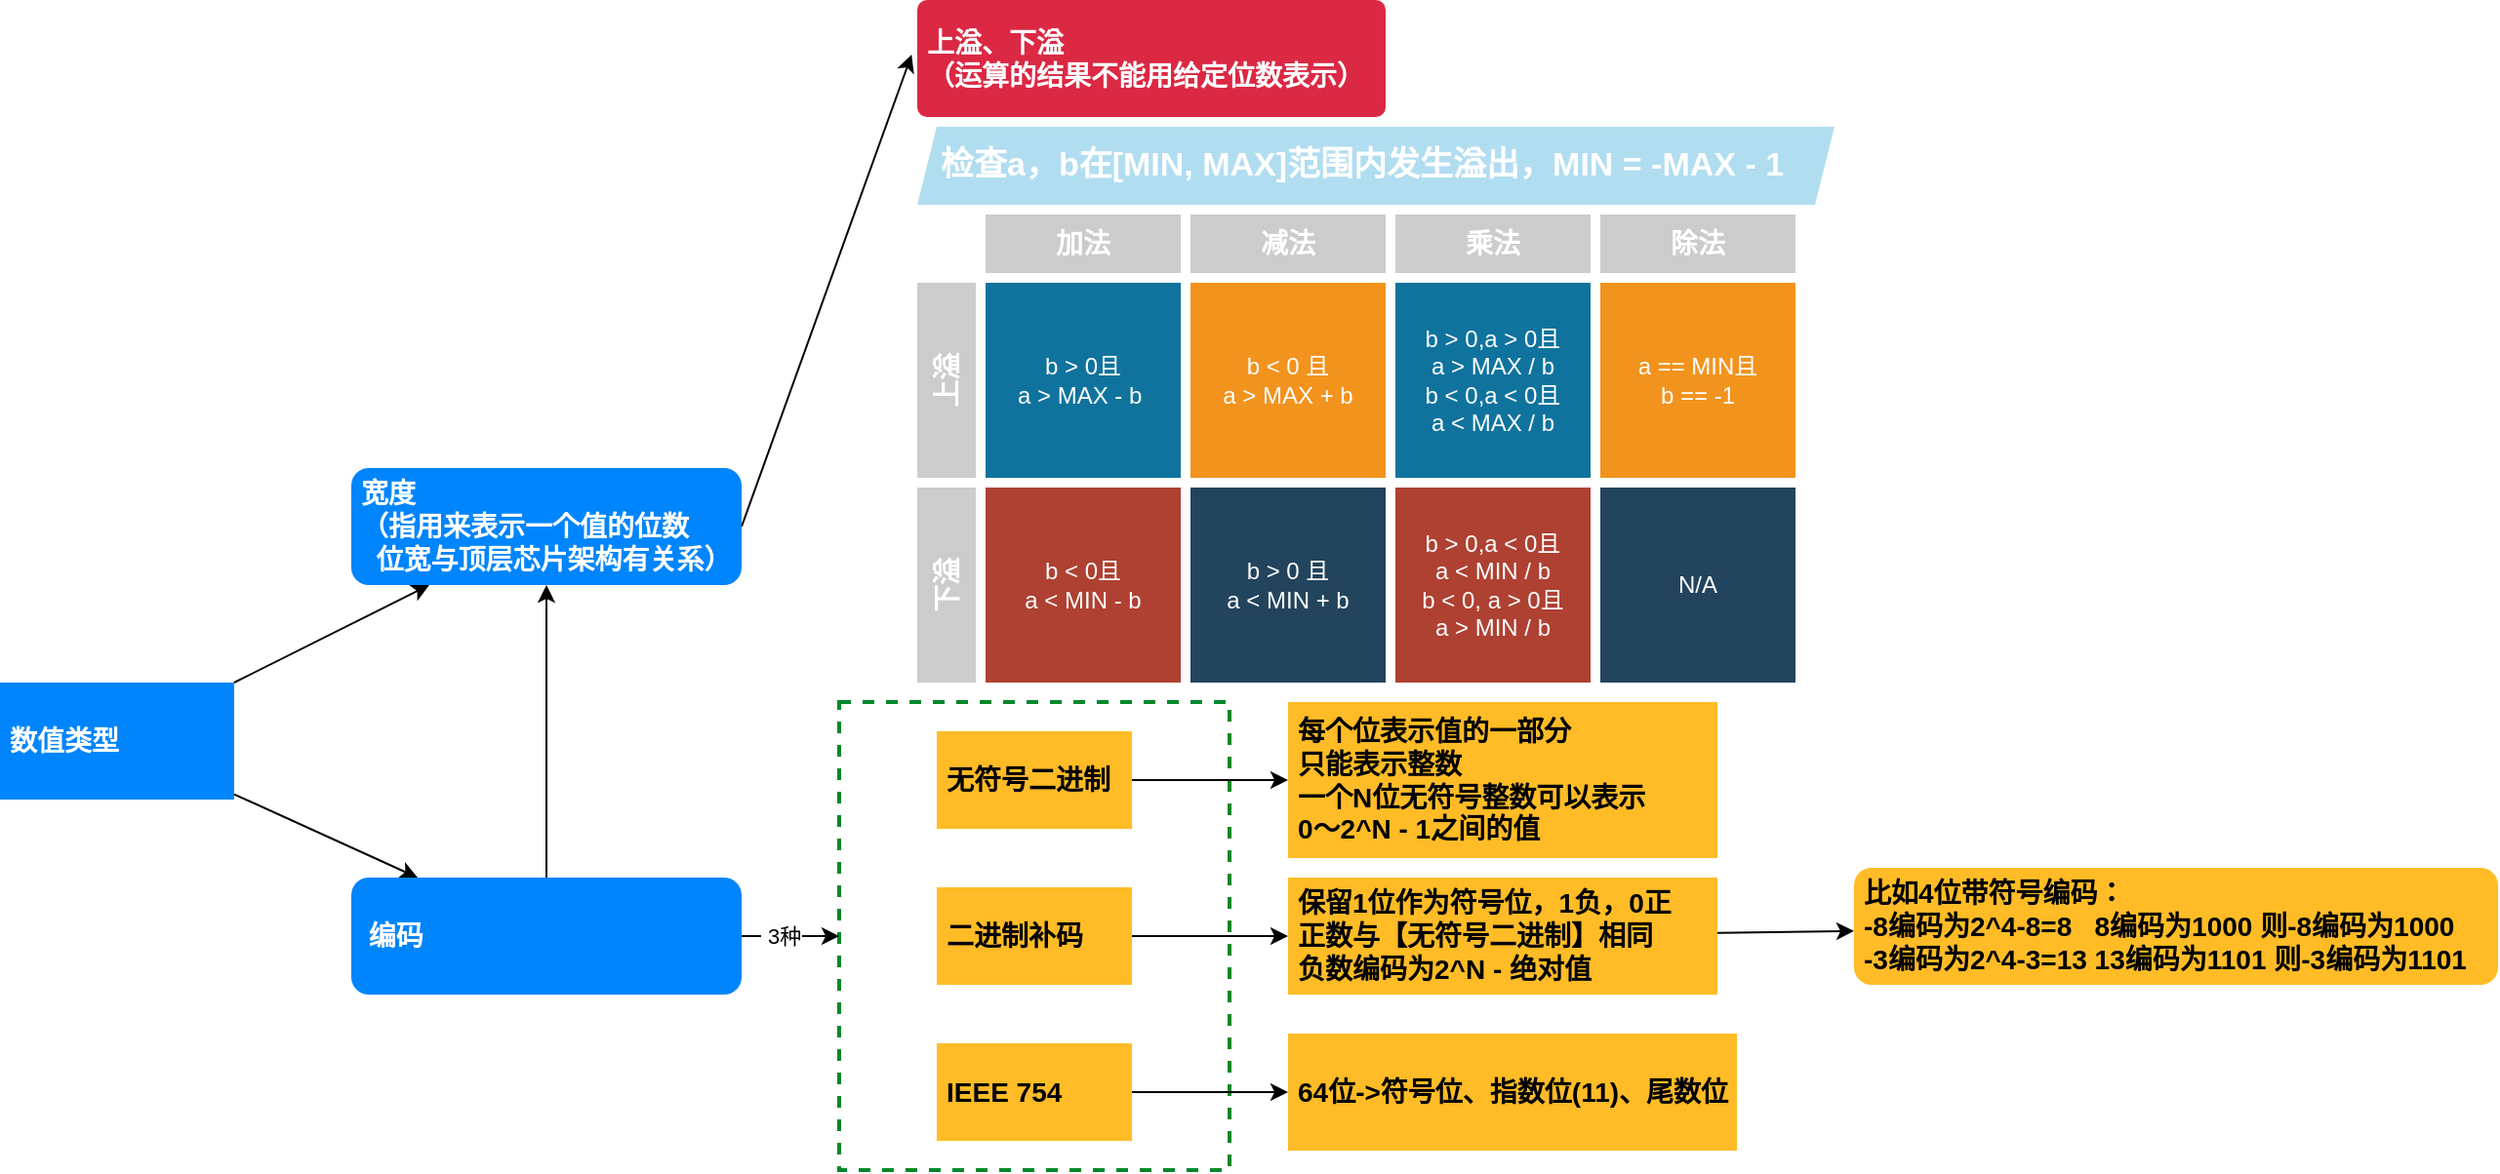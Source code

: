 <mxfile>
    <diagram id="iIM0AvENO1vY3d9XulM-" name="Page-1">
        <mxGraphModel dx="586" dy="1714" grid="1" gridSize="10" guides="1" tooltips="1" connect="1" arrows="1" fold="1" page="1" pageScale="1" pageWidth="850" pageHeight="1100" background="#ffffff" math="0" shadow="0">
            <root>
                <mxCell id="0"/>
                <mxCell id="1" parent="0"/>
                <mxCell id="13" value="" style="fontStyle=0;verticalAlign=top;align=center;spacingTop=-2;fillColor=none;rounded=0;whiteSpace=wrap;html=1;strokeColor=#00882B;strokeWidth=2;dashed=1;container=1;collapsible=0;expand=0;recursiveResize=0;" parent="1" vertex="1">
                    <mxGeometry x="520" y="280" width="200" height="240" as="geometry"/>
                </mxCell>
                <mxCell id="4" value="" style="edgeStyle=none;html=1;" parent="1" source="2" target="3" edge="1">
                    <mxGeometry relative="1" as="geometry"/>
                </mxCell>
                <mxCell id="6" value="" style="edgeStyle=none;html=1;" parent="1" source="2" target="5" edge="1">
                    <mxGeometry relative="1" as="geometry"/>
                </mxCell>
                <mxCell id="2" value="数值类型" style="whiteSpace=wrap;html=1;fontSize=14;align=left;fillColor=#0085FC;strokeColor=none;fontColor=#FFFFFF;shadow=0;dashed=0;strokeWidth=1;spacingLeft=0;fontStyle=1;spacing=5;" parent="1" vertex="1">
                    <mxGeometry x="90" y="270" width="120" height="60" as="geometry"/>
                </mxCell>
                <mxCell id="24" style="edgeStyle=none;html=1;exitX=1;exitY=0.5;exitDx=0;exitDy=0;entryX=-0.012;entryY=0.467;entryDx=0;entryDy=0;entryPerimeter=0;" parent="1" source="3" target="23" edge="1">
                    <mxGeometry relative="1" as="geometry"/>
                </mxCell>
                <mxCell id="3" value="宽度&lt;br&gt;（指用来表示一个值的位数&lt;br&gt;&amp;nbsp; 位宽与顶层芯片架构有关系）" style="rounded=1;whiteSpace=wrap;html=1;fontSize=14;align=left;fillColor=#0085FC;strokeColor=none;fontColor=#FFFFFF;shadow=0;dashed=0;strokeWidth=1;spacingLeft=0;fontStyle=1;spacing=5;" parent="1" vertex="1">
                    <mxGeometry x="270" y="160" width="200" height="60" as="geometry"/>
                </mxCell>
                <mxCell id="7" style="edgeStyle=none;html=1;exitX=0.5;exitY=0;exitDx=0;exitDy=0;entryX=0.5;entryY=1;entryDx=0;entryDy=0;" parent="1" source="5" target="3" edge="1">
                    <mxGeometry relative="1" as="geometry"/>
                </mxCell>
                <mxCell id="15" style="edgeStyle=none;html=1;exitX=1;exitY=0.5;exitDx=0;exitDy=0;entryX=0;entryY=0.5;entryDx=0;entryDy=0;" parent="1" source="5" target="13" edge="1">
                    <mxGeometry relative="1" as="geometry"/>
                </mxCell>
                <mxCell id="16" value="&amp;nbsp;3种" style="edgeLabel;html=1;align=center;verticalAlign=middle;resizable=0;points=[];" parent="15" vertex="1" connectable="0">
                    <mxGeometry x="-0.48" y="-3" relative="1" as="geometry">
                        <mxPoint x="7" y="-3" as="offset"/>
                    </mxGeometry>
                </mxCell>
                <mxCell id="5" value="&amp;nbsp;编码" style="rounded=1;whiteSpace=wrap;html=1;fontSize=14;align=left;fillColor=#0085FC;strokeColor=none;fontColor=#FFFFFF;shadow=0;dashed=0;strokeWidth=1;spacingLeft=0;fontStyle=1;spacing=5;" parent="1" vertex="1">
                    <mxGeometry x="270" y="370" width="200" height="60" as="geometry"/>
                </mxCell>
                <mxCell id="18" value="" style="edgeStyle=none;html=1;" parent="1" source="10" target="17" edge="1">
                    <mxGeometry relative="1" as="geometry"/>
                </mxCell>
                <mxCell id="10" value="无符号二进制" style="whiteSpace=wrap;html=1;fontSize=14;align=left;fillColor=#FFBC26;strokeColor=none;fontColor=#000000;shadow=0;dashed=0;strokeWidth=1;spacingLeft=0;fontStyle=1;spacing=5;" parent="1" vertex="1">
                    <mxGeometry x="570" y="295" width="100" height="50" as="geometry"/>
                </mxCell>
                <mxCell id="20" value="" style="edgeStyle=none;html=1;" parent="1" source="11" target="19" edge="1">
                    <mxGeometry relative="1" as="geometry"/>
                </mxCell>
                <mxCell id="11" value="二进制补码" style="whiteSpace=wrap;html=1;fontSize=14;align=left;fillColor=#FFBC26;strokeColor=none;fontColor=#000000;shadow=0;dashed=0;strokeWidth=1;spacingLeft=0;fontStyle=1;spacing=5;" parent="1" vertex="1">
                    <mxGeometry x="570" y="375" width="100" height="50" as="geometry"/>
                </mxCell>
                <mxCell id="49" value="" style="edgeStyle=none;html=1;" parent="1" source="12" target="48" edge="1">
                    <mxGeometry relative="1" as="geometry"/>
                </mxCell>
                <mxCell id="12" value="IEEE 754" style="whiteSpace=wrap;html=1;fontSize=14;align=left;fillColor=#FFBC26;strokeColor=none;fontColor=#000000;shadow=0;dashed=0;strokeWidth=1;spacingLeft=0;fontStyle=1;spacing=5;" parent="1" vertex="1">
                    <mxGeometry x="570" y="455" width="100" height="50" as="geometry"/>
                </mxCell>
                <mxCell id="17" value="每个位表示值的一部分&lt;br&gt;只能表示整数&lt;br&gt;一个N位无符号整数可以表示&lt;br&gt;0～2^N - 1之间的值" style="whiteSpace=wrap;html=1;fontSize=14;align=left;fillColor=#FFBC26;strokeColor=none;fontColor=#000000;shadow=0;dashed=0;strokeWidth=1;spacingLeft=0;fontStyle=1;spacing=5;" parent="1" vertex="1">
                    <mxGeometry x="750" y="280" width="220" height="80" as="geometry"/>
                </mxCell>
                <mxCell id="22" value="" style="edgeStyle=none;html=1;" parent="1" source="19" target="21" edge="1">
                    <mxGeometry relative="1" as="geometry"/>
                </mxCell>
                <mxCell id="19" value="保留1位作为符号位，1负，0正&lt;br&gt;正数与【无符号二进制】相同&lt;br&gt;负数编码为2^N - 绝对值" style="whiteSpace=wrap;html=1;fontSize=14;align=left;fillColor=#FFBC26;strokeColor=none;fontColor=#000000;shadow=0;dashed=0;strokeWidth=1;spacingLeft=0;fontStyle=1;spacing=5;" parent="1" vertex="1">
                    <mxGeometry x="750" y="370" width="220" height="60" as="geometry"/>
                </mxCell>
                <mxCell id="21" value="比如4位带符号编码：&lt;br&gt;-8编码为2^4-8=8&amp;nbsp; &amp;nbsp;8编码为1000 则-8编码为1000&lt;br&gt;-3编码为2^4-3=13 13编码为1101 则-3编码为1101" style="rounded=1;whiteSpace=wrap;html=1;fontSize=14;align=left;fillColor=#FFBC26;strokeColor=none;fontColor=#000000;shadow=0;dashed=0;strokeWidth=1;spacingLeft=0;fontStyle=1;spacing=5;" parent="1" vertex="1">
                    <mxGeometry x="1040" y="365" width="330" height="60" as="geometry"/>
                </mxCell>
                <mxCell id="23" value="上溢、下溢&lt;br&gt;（运算的结果不能用给定位数表示）" style="html=1;shadow=0;dashed=0;shape=mxgraph.bootstrap.rrect;rSize=5;strokeColor=none;strokeWidth=1;fillColor=#DB2843;fontColor=#FFFFFF;whiteSpace=wrap;align=left;verticalAlign=middle;spacingLeft=0;fontStyle=1;fontSize=14;spacing=5;" parent="1" vertex="1">
                    <mxGeometry x="560" y="-80" width="240" height="60" as="geometry"/>
                </mxCell>
                <mxCell id="25" value="b &amp;gt; 0且&lt;br&gt;a &amp;gt; MAX - b&amp;nbsp;" style="html=1;fillColor=#10739E;strokeColor=none;shadow=0;fontSize=12;fontColor=#FFFFFF;align=center;fontStyle=0;whiteSpace=wrap;rounded=0;" parent="1" vertex="1">
                    <mxGeometry x="595" y="65" width="100" height="100" as="geometry"/>
                </mxCell>
                <mxCell id="26" value="b &amp;lt; 0 且&lt;br&gt;a &amp;gt; MAX + b" style="html=1;fillColor=#F2931E;strokeColor=none;shadow=0;fontSize=12;fontColor=#FFFFFF;align=center;fontStyle=0;whiteSpace=wrap;rounded=0;" parent="1" vertex="1">
                    <mxGeometry x="700" y="65" width="100" height="100" as="geometry"/>
                </mxCell>
                <mxCell id="27" value="b &amp;lt; 0且&lt;br&gt;a &amp;lt; MIN - b" style="html=1;fillColor=#AE4132;strokeColor=none;shadow=0;fontSize=12;fontColor=#FFFFFF;align=center;fontStyle=0;whiteSpace=wrap;rounded=0;" parent="1" vertex="1">
                    <mxGeometry x="595" y="170" width="100" height="100" as="geometry"/>
                </mxCell>
                <mxCell id="28" value="b &amp;gt; 0 且&lt;br&gt;a &amp;lt; MIN + b" style="html=1;fillColor=#23445D;strokeColor=none;shadow=0;fontSize=12;fontColor=#FFFFFF;align=center;fontStyle=0;whiteSpace=wrap;rounded=0;" parent="1" vertex="1">
                    <mxGeometry x="700" y="170" width="100" height="100" as="geometry"/>
                </mxCell>
                <mxCell id="29" value="上溢" style="html=1;fillColor=#CCCCCC;strokeColor=none;shadow=0;fontSize=14;fontColor=#FFFFFF;align=center;fontStyle=1;whiteSpace=wrap;horizontal=0;rounded=0;" parent="1" vertex="1">
                    <mxGeometry x="560" y="65" width="30" height="100" as="geometry"/>
                </mxCell>
                <mxCell id="30" value="下溢" style="html=1;fillColor=#CCCCCC;strokeColor=none;shadow=0;fontSize=14;fontColor=#FFFFFF;align=center;fontStyle=1;whiteSpace=wrap;horizontal=0;rounded=0;" parent="1" vertex="1">
                    <mxGeometry x="560" y="170" width="30" height="100" as="geometry"/>
                </mxCell>
                <mxCell id="31" value="加法" style="html=1;fillColor=#CCCCCC;strokeColor=none;shadow=0;fontSize=14;fontColor=#FFFFFF;align=center;fontStyle=1;whiteSpace=wrap;rounded=0;" parent="1" vertex="1">
                    <mxGeometry x="595" y="30" width="100" height="30" as="geometry"/>
                </mxCell>
                <mxCell id="32" value="减法" style="html=1;fillColor=#CCCCCC;strokeColor=none;shadow=0;fontSize=14;fontColor=#FFFFFF;align=center;fontStyle=1;whiteSpace=wrap;rounded=0;" parent="1" vertex="1">
                    <mxGeometry x="700" y="30" width="100" height="30" as="geometry"/>
                </mxCell>
                <mxCell id="37" value="b &amp;gt; 0,a &amp;gt; 0且&lt;br&gt;a &amp;gt; MAX / b&lt;br&gt;b &amp;lt; 0,a &amp;lt; 0且&lt;br&gt;a &amp;lt; MAX / b" style="html=1;fillColor=#10739E;strokeColor=none;shadow=0;fontSize=12;fontColor=#FFFFFF;align=center;fontStyle=0;whiteSpace=wrap;rounded=0;" parent="1" vertex="1">
                    <mxGeometry x="805" y="65" width="100" height="100" as="geometry"/>
                </mxCell>
                <mxCell id="38" value="a == MIN且&lt;br&gt;b == -1" style="html=1;fillColor=#F2931E;strokeColor=none;shadow=0;fontSize=12;fontColor=#FFFFFF;align=center;fontStyle=0;whiteSpace=wrap;rounded=0;" parent="1" vertex="1">
                    <mxGeometry x="910" y="65" width="100" height="100" as="geometry"/>
                </mxCell>
                <mxCell id="39" value="b &amp;gt; 0,a &amp;lt; 0且&lt;br&gt;a &amp;lt; MIN / b&lt;br&gt;b &amp;lt; 0, a &amp;gt; 0且&lt;br&gt;a &amp;gt; MIN / b" style="html=1;fillColor=#AE4132;strokeColor=none;shadow=0;fontSize=12;fontColor=#FFFFFF;align=center;fontStyle=0;whiteSpace=wrap;rounded=0;" parent="1" vertex="1">
                    <mxGeometry x="805" y="170" width="100" height="100" as="geometry"/>
                </mxCell>
                <mxCell id="40" value="N/A" style="html=1;fillColor=#23445D;strokeColor=none;shadow=0;fontSize=12;fontColor=#FFFFFF;align=center;fontStyle=0;whiteSpace=wrap;rounded=0;" parent="1" vertex="1">
                    <mxGeometry x="910" y="170" width="100" height="100" as="geometry"/>
                </mxCell>
                <mxCell id="41" value="乘法" style="html=1;fillColor=#CCCCCC;strokeColor=none;shadow=0;fontSize=14;fontColor=#FFFFFF;align=center;fontStyle=1;whiteSpace=wrap;rounded=0;" parent="1" vertex="1">
                    <mxGeometry x="805" y="30" width="100" height="30" as="geometry"/>
                </mxCell>
                <mxCell id="42" value="除法" style="html=1;fillColor=#CCCCCC;strokeColor=none;shadow=0;fontSize=14;fontColor=#FFFFFF;align=center;fontStyle=1;whiteSpace=wrap;rounded=0;" parent="1" vertex="1">
                    <mxGeometry x="910" y="30" width="100" height="30" as="geometry"/>
                </mxCell>
                <mxCell id="47" value="检查a，b在[MIN, MAX]范围内发生溢出，MIN = -MAX - 1" style="shape=mxgraph.infographic.parallelogram;dx=5;;html=1;fillColor=#B1DDF0;strokeColor=none;shadow=0;fontSize=17;fontColor=#FFFFFF;align=left;spacingLeft=10;fontStyle=1;" parent="1" vertex="1">
                    <mxGeometry x="560" y="-15" width="470" height="40" as="geometry"/>
                </mxCell>
                <mxCell id="48" value="64位-&amp;gt;符号位、指数位(11)、尾数位" style="whiteSpace=wrap;html=1;fontSize=14;align=left;fillColor=#FFBC26;strokeColor=none;fontColor=#000000;shadow=0;dashed=0;strokeWidth=1;spacingLeft=0;fontStyle=1;spacing=5;" parent="1" vertex="1">
                    <mxGeometry x="750" y="450" width="230" height="60" as="geometry"/>
                </mxCell>
            </root>
        </mxGraphModel>
    </diagram>
</mxfile>
